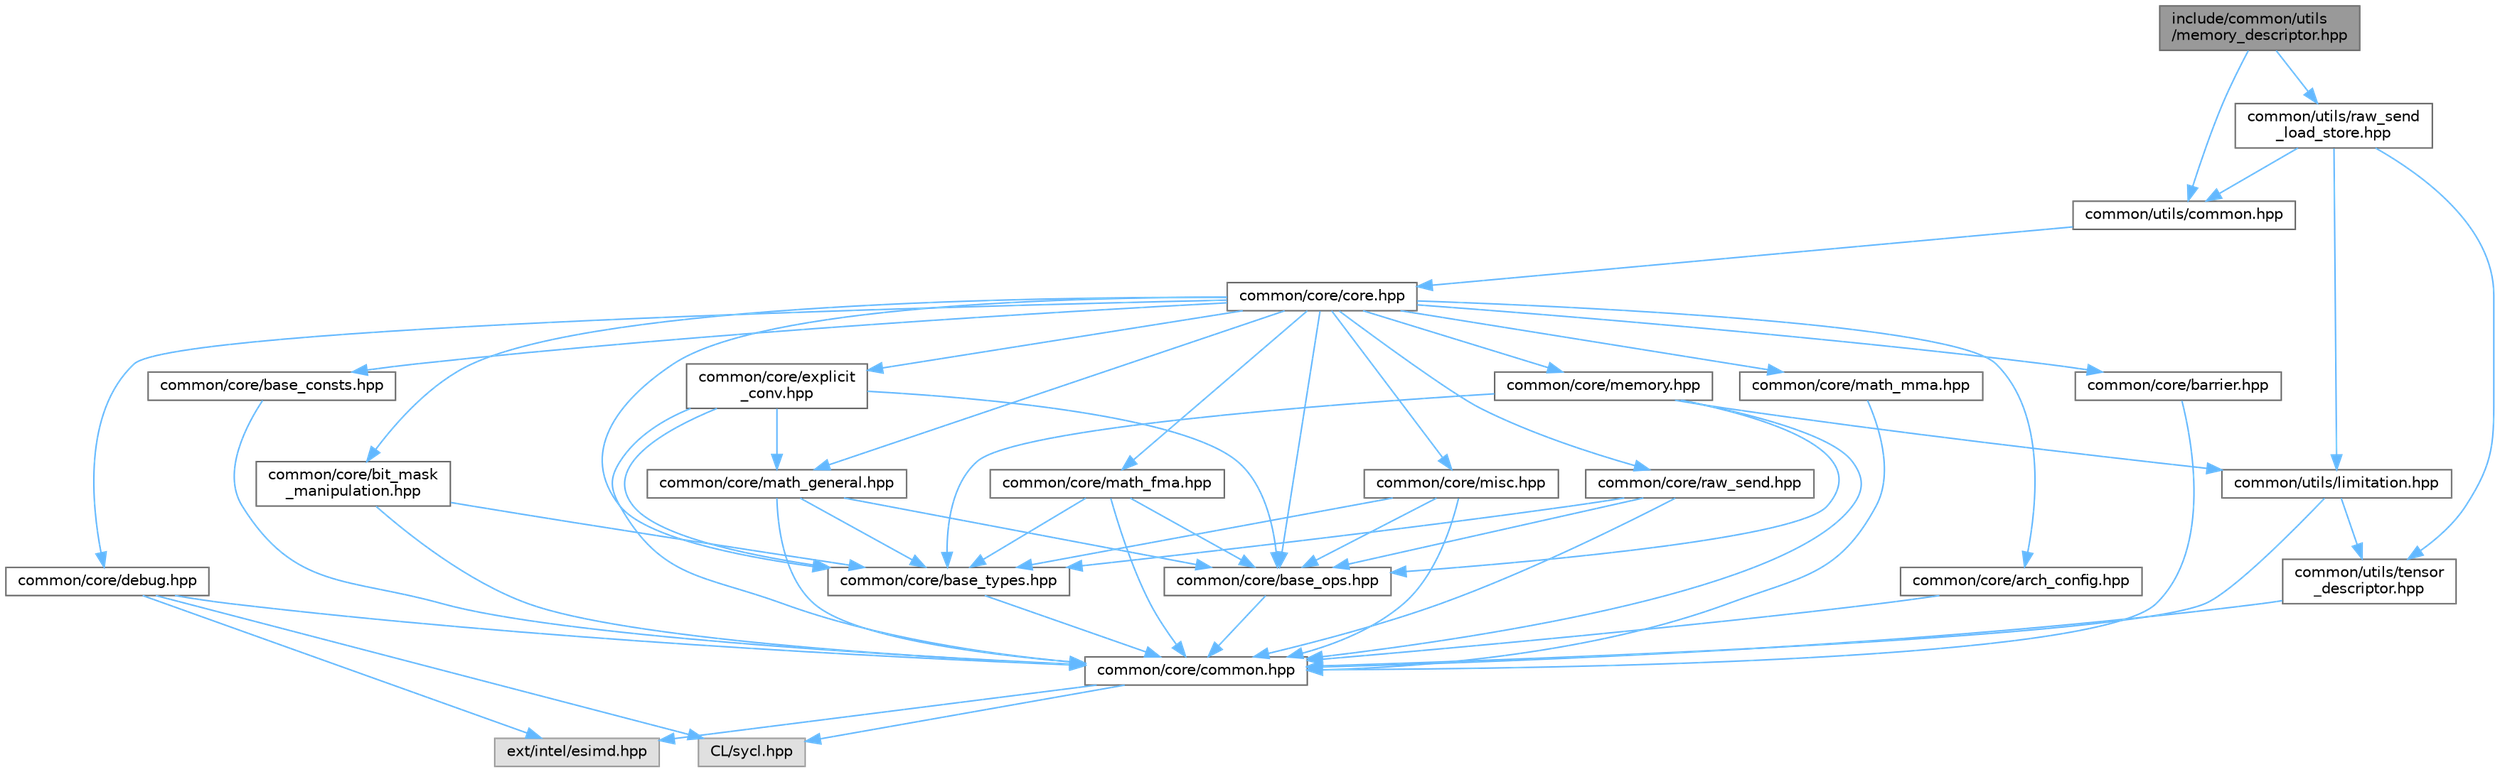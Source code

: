 digraph "include/common/utils/memory_descriptor.hpp"
{
 // LATEX_PDF_SIZE
  bgcolor="transparent";
  edge [fontname=Helvetica,fontsize=10,labelfontname=Helvetica,labelfontsize=10];
  node [fontname=Helvetica,fontsize=10,shape=box,height=0.2,width=0.4];
  Node1 [id="Node000001",label="include/common/utils\l/memory_descriptor.hpp",height=0.2,width=0.4,color="gray40", fillcolor="grey60", style="filled", fontcolor="black",tooltip="C++ API."];
  Node1 -> Node2 [id="edge1_Node000001_Node000002",color="steelblue1",style="solid",tooltip=" "];
  Node2 [id="Node000002",label="common/utils/common.hpp",height=0.2,width=0.4,color="grey40", fillcolor="white", style="filled",URL="$common_2utils_2common_8hpp.html",tooltip="C++ API."];
  Node2 -> Node3 [id="edge2_Node000002_Node000003",color="steelblue1",style="solid",tooltip=" "];
  Node3 [id="Node000003",label="common/core/core.hpp",height=0.2,width=0.4,color="grey40", fillcolor="white", style="filled",URL="$core_8hpp.html",tooltip="C++ API."];
  Node3 -> Node4 [id="edge3_Node000003_Node000004",color="steelblue1",style="solid",tooltip=" "];
  Node4 [id="Node000004",label="common/core/arch_config.hpp",height=0.2,width=0.4,color="grey40", fillcolor="white", style="filled",URL="$arch__config_8hpp.html",tooltip="C++ API."];
  Node4 -> Node5 [id="edge4_Node000004_Node000005",color="steelblue1",style="solid",tooltip=" "];
  Node5 [id="Node000005",label="common/core/common.hpp",height=0.2,width=0.4,color="grey40", fillcolor="white", style="filled",URL="$common_2core_2common_8hpp.html",tooltip="C++ API."];
  Node5 -> Node6 [id="edge5_Node000005_Node000006",color="steelblue1",style="solid",tooltip=" "];
  Node6 [id="Node000006",label="CL/sycl.hpp",height=0.2,width=0.4,color="grey60", fillcolor="#E0E0E0", style="filled",tooltip=" "];
  Node5 -> Node7 [id="edge6_Node000005_Node000007",color="steelblue1",style="solid",tooltip=" "];
  Node7 [id="Node000007",label="ext/intel/esimd.hpp",height=0.2,width=0.4,color="grey60", fillcolor="#E0E0E0", style="filled",tooltip=" "];
  Node3 -> Node8 [id="edge7_Node000003_Node000008",color="steelblue1",style="solid",tooltip=" "];
  Node8 [id="Node000008",label="common/core/barrier.hpp",height=0.2,width=0.4,color="grey40", fillcolor="white", style="filled",URL="$barrier_8hpp.html",tooltip="C++ API."];
  Node8 -> Node5 [id="edge8_Node000008_Node000005",color="steelblue1",style="solid",tooltip=" "];
  Node3 -> Node9 [id="edge9_Node000003_Node000009",color="steelblue1",style="solid",tooltip=" "];
  Node9 [id="Node000009",label="common/core/base_consts.hpp",height=0.2,width=0.4,color="grey40", fillcolor="white", style="filled",URL="$base__consts_8hpp.html",tooltip="C++ API."];
  Node9 -> Node5 [id="edge10_Node000009_Node000005",color="steelblue1",style="solid",tooltip=" "];
  Node3 -> Node10 [id="edge11_Node000003_Node000010",color="steelblue1",style="solid",tooltip=" "];
  Node10 [id="Node000010",label="common/core/base_ops.hpp",height=0.2,width=0.4,color="grey40", fillcolor="white", style="filled",URL="$base__ops_8hpp.html",tooltip="C++ API."];
  Node10 -> Node5 [id="edge12_Node000010_Node000005",color="steelblue1",style="solid",tooltip=" "];
  Node3 -> Node11 [id="edge13_Node000003_Node000011",color="steelblue1",style="solid",tooltip=" "];
  Node11 [id="Node000011",label="common/core/base_types.hpp",height=0.2,width=0.4,color="grey40", fillcolor="white", style="filled",URL="$common_2core_2base__types_8hpp.html",tooltip="C++ API."];
  Node11 -> Node5 [id="edge14_Node000011_Node000005",color="steelblue1",style="solid",tooltip=" "];
  Node3 -> Node12 [id="edge15_Node000003_Node000012",color="steelblue1",style="solid",tooltip=" "];
  Node12 [id="Node000012",label="common/core/bit_mask\l_manipulation.hpp",height=0.2,width=0.4,color="grey40", fillcolor="white", style="filled",URL="$bit__mask__manipulation_8hpp.html",tooltip="C++ API."];
  Node12 -> Node11 [id="edge16_Node000012_Node000011",color="steelblue1",style="solid",tooltip=" "];
  Node12 -> Node5 [id="edge17_Node000012_Node000005",color="steelblue1",style="solid",tooltip=" "];
  Node3 -> Node13 [id="edge18_Node000003_Node000013",color="steelblue1",style="solid",tooltip=" "];
  Node13 [id="Node000013",label="common/core/debug.hpp",height=0.2,width=0.4,color="grey40", fillcolor="white", style="filled",URL="$debug_8hpp.html",tooltip=" "];
  Node13 -> Node5 [id="edge19_Node000013_Node000005",color="steelblue1",style="solid",tooltip=" "];
  Node13 -> Node6 [id="edge20_Node000013_Node000006",color="steelblue1",style="solid",tooltip=" "];
  Node13 -> Node7 [id="edge21_Node000013_Node000007",color="steelblue1",style="solid",tooltip=" "];
  Node3 -> Node14 [id="edge22_Node000003_Node000014",color="steelblue1",style="solid",tooltip=" "];
  Node14 [id="Node000014",label="common/core/explicit\l_conv.hpp",height=0.2,width=0.4,color="grey40", fillcolor="white", style="filled",URL="$explicit__conv_8hpp.html",tooltip="C++ API."];
  Node14 -> Node10 [id="edge23_Node000014_Node000010",color="steelblue1",style="solid",tooltip=" "];
  Node14 -> Node11 [id="edge24_Node000014_Node000011",color="steelblue1",style="solid",tooltip=" "];
  Node14 -> Node5 [id="edge25_Node000014_Node000005",color="steelblue1",style="solid",tooltip=" "];
  Node14 -> Node15 [id="edge26_Node000014_Node000015",color="steelblue1",style="solid",tooltip=" "];
  Node15 [id="Node000015",label="common/core/math_general.hpp",height=0.2,width=0.4,color="grey40", fillcolor="white", style="filled",URL="$math__general_8hpp.html",tooltip="C++ API."];
  Node15 -> Node10 [id="edge27_Node000015_Node000010",color="steelblue1",style="solid",tooltip=" "];
  Node15 -> Node11 [id="edge28_Node000015_Node000011",color="steelblue1",style="solid",tooltip=" "];
  Node15 -> Node5 [id="edge29_Node000015_Node000005",color="steelblue1",style="solid",tooltip=" "];
  Node3 -> Node16 [id="edge30_Node000003_Node000016",color="steelblue1",style="solid",tooltip=" "];
  Node16 [id="Node000016",label="common/core/math_fma.hpp",height=0.2,width=0.4,color="grey40", fillcolor="white", style="filled",URL="$math__fma_8hpp.html",tooltip="C++ API."];
  Node16 -> Node10 [id="edge31_Node000016_Node000010",color="steelblue1",style="solid",tooltip=" "];
  Node16 -> Node11 [id="edge32_Node000016_Node000011",color="steelblue1",style="solid",tooltip=" "];
  Node16 -> Node5 [id="edge33_Node000016_Node000005",color="steelblue1",style="solid",tooltip=" "];
  Node3 -> Node15 [id="edge34_Node000003_Node000015",color="steelblue1",style="solid",tooltip=" "];
  Node3 -> Node17 [id="edge35_Node000003_Node000017",color="steelblue1",style="solid",tooltip=" "];
  Node17 [id="Node000017",label="common/core/math_mma.hpp",height=0.2,width=0.4,color="grey40", fillcolor="white", style="filled",URL="$math__mma_8hpp.html",tooltip="C++ API."];
  Node17 -> Node5 [id="edge36_Node000017_Node000005",color="steelblue1",style="solid",tooltip=" "];
  Node3 -> Node18 [id="edge37_Node000003_Node000018",color="steelblue1",style="solid",tooltip=" "];
  Node18 [id="Node000018",label="common/core/memory.hpp",height=0.2,width=0.4,color="grey40", fillcolor="white", style="filled",URL="$memory_8hpp.html",tooltip="C++ API."];
  Node18 -> Node10 [id="edge38_Node000018_Node000010",color="steelblue1",style="solid",tooltip=" "];
  Node18 -> Node11 [id="edge39_Node000018_Node000011",color="steelblue1",style="solid",tooltip=" "];
  Node18 -> Node5 [id="edge40_Node000018_Node000005",color="steelblue1",style="solid",tooltip=" "];
  Node18 -> Node19 [id="edge41_Node000018_Node000019",color="steelblue1",style="solid",tooltip=" "];
  Node19 [id="Node000019",label="common/utils/limitation.hpp",height=0.2,width=0.4,color="grey40", fillcolor="white", style="filled",URL="$limitation_8hpp.html",tooltip="C++ API."];
  Node19 -> Node5 [id="edge42_Node000019_Node000005",color="steelblue1",style="solid",tooltip=" "];
  Node19 -> Node20 [id="edge43_Node000019_Node000020",color="steelblue1",style="solid",tooltip=" "];
  Node20 [id="Node000020",label="common/utils/tensor\l_descriptor.hpp",height=0.2,width=0.4,color="grey40", fillcolor="white", style="filled",URL="$tensor__descriptor_8hpp.html",tooltip="C++ API."];
  Node20 -> Node5 [id="edge44_Node000020_Node000005",color="steelblue1",style="solid",tooltip=" "];
  Node3 -> Node21 [id="edge45_Node000003_Node000021",color="steelblue1",style="solid",tooltip=" "];
  Node21 [id="Node000021",label="common/core/misc.hpp",height=0.2,width=0.4,color="grey40", fillcolor="white", style="filled",URL="$core_2misc_8hpp.html",tooltip="C++ API."];
  Node21 -> Node10 [id="edge46_Node000021_Node000010",color="steelblue1",style="solid",tooltip=" "];
  Node21 -> Node11 [id="edge47_Node000021_Node000011",color="steelblue1",style="solid",tooltip=" "];
  Node21 -> Node5 [id="edge48_Node000021_Node000005",color="steelblue1",style="solid",tooltip=" "];
  Node3 -> Node22 [id="edge49_Node000003_Node000022",color="steelblue1",style="solid",tooltip=" "];
  Node22 [id="Node000022",label="common/core/raw_send.hpp",height=0.2,width=0.4,color="grey40", fillcolor="white", style="filled",URL="$raw__send_8hpp.html",tooltip="C++ API."];
  Node22 -> Node10 [id="edge50_Node000022_Node000010",color="steelblue1",style="solid",tooltip=" "];
  Node22 -> Node11 [id="edge51_Node000022_Node000011",color="steelblue1",style="solid",tooltip=" "];
  Node22 -> Node5 [id="edge52_Node000022_Node000005",color="steelblue1",style="solid",tooltip=" "];
  Node1 -> Node23 [id="edge53_Node000001_Node000023",color="steelblue1",style="solid",tooltip=" "];
  Node23 [id="Node000023",label="common/utils/raw_send\l_load_store.hpp",height=0.2,width=0.4,color="grey40", fillcolor="white", style="filled",URL="$raw__send__load__store_8hpp.html",tooltip="C++ API."];
  Node23 -> Node2 [id="edge54_Node000023_Node000002",color="steelblue1",style="solid",tooltip=" "];
  Node23 -> Node19 [id="edge55_Node000023_Node000019",color="steelblue1",style="solid",tooltip=" "];
  Node23 -> Node20 [id="edge56_Node000023_Node000020",color="steelblue1",style="solid",tooltip=" "];
}
